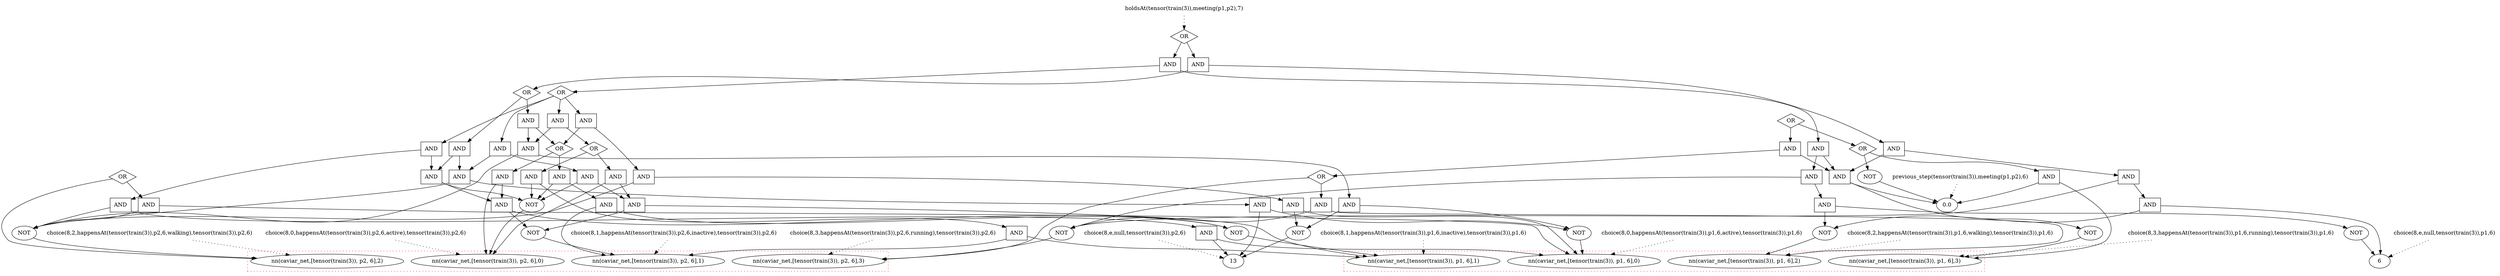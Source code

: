 digraph GP {
1 [label="0.0", shape="ellipse", style="filled", fillcolor="white"];
3 [label="AND", shape="box", style="filled", fillcolor="white"];
3 -> 1;
-2 [label="NOT"];
-2 -> 2;
3 -> -2;
7 [label="AND", shape="box", style="filled", fillcolor="white"];
-5 [label="NOT"];
-5 -> 5;
7 -> -5;
-6 [label="NOT"];
-6 -> 6;
7 -> -6;
8 [label="AND", shape="box", style="filled", fillcolor="white"];
-4 [label="NOT"];
-4 -> 4;
8 -> -4;
8 -> 7;
9 [label="AND", shape="box", style="filled", fillcolor="white"];
9 -> 3;
9 -> 8;
10 [label="AND", shape="box", style="filled", fillcolor="white"];
10 -> 1;
10 -> 2;
11 [label="OR", shape="diamond", style="filled", fillcolor="white"];
 11 -> 10;
-1 [label="NOT"];
-1 -> 1;
11 -> -1;
15 [label="AND", shape="box", style="filled", fillcolor="white"];
-13 [label="NOT"];
-13 -> 13;
15 -> -13;
-14 [label="NOT"];
-14 -> 14;
15 -> -14;
16 [label="AND", shape="box", style="filled", fillcolor="white"];
-12 [label="NOT"];
-12 -> 12;
16 -> -12;
16 -> 15;
20 [label="AND", shape="box", style="filled", fillcolor="white"];
20 -> 18;
20 -> 19;
21 [label="AND", shape="box", style="filled", fillcolor="white"];
-17 [label="NOT"];
-17 -> 17;
21 -> -17;
21 -> 20;
22 [label="AND", shape="box", style="filled", fillcolor="white"];
-18 [label="NOT"];
-18 -> 18;
22 -> -18;
22 -> 19;
23 [label="AND", shape="box", style="filled", fillcolor="white"];
23 -> 17;
23 -> 22;
24 [label="OR", shape="diamond", style="filled", fillcolor="white"];
 24 -> 21;
24 -> 23;
25 [label="AND", shape="box", style="filled", fillcolor="white"];
25 -> 16;
25 -> 24;
26 [label="AND", shape="box", style="filled", fillcolor="white"];
26 -> -13;
26 -> 14;
27 [label="AND", shape="box", style="filled", fillcolor="white"];
27 -> -12;
27 -> 26;
28 [label="AND", shape="box", style="filled", fillcolor="white"];
28 -> 18;
-19 [label="NOT"];
-19 -> 19;
28 -> -19;
29 [label="AND", shape="box", style="filled", fillcolor="white"];
29 -> -17;
29 -> 28;
30 [label="AND", shape="box", style="filled", fillcolor="white"];
30 -> -18;
30 -> -19;
31 [label="AND", shape="box", style="filled", fillcolor="white"];
31 -> 17;
31 -> 30;
32 [label="OR", shape="diamond", style="filled", fillcolor="white"];
 32 -> 29;
32 -> 31;
33 [label="AND", shape="box", style="filled", fillcolor="white"];
33 -> 27;
33 -> 32;
34 [label="AND", shape="box", style="filled", fillcolor="white"];
34 -> 13;
34 -> -14;
35 [label="AND", shape="box", style="filled", fillcolor="white"];
35 -> -12;
35 -> 34;
36 [label="AND", shape="box", style="filled", fillcolor="white"];
36 -> -17;
36 -> 22;
37 [label="AND", shape="box", style="filled", fillcolor="white"];
37 -> 35;
37 -> 36;
38 [label="AND", shape="box", style="filled", fillcolor="white"];
38 -> 13;
38 -> 14;
39 [label="AND", shape="box", style="filled", fillcolor="white"];
39 -> -12;
39 -> 38;
40 [label="AND", shape="box", style="filled", fillcolor="white"];
40 -> -17;
40 -> 30;
41 [label="AND", shape="box", style="filled", fillcolor="white"];
41 -> 39;
41 -> 40;
42 [label="OR", shape="diamond", style="filled", fillcolor="white"];
 42 -> 25;
42 -> 33;
42 -> 37;
42 -> 41;
43 [label="AND", shape="box", style="filled", fillcolor="white"];
43 -> 9;
43 -> 42;
44 [label="AND", shape="box", style="filled", fillcolor="white"];
44 -> -5;
44 -> 6;
45 [label="AND", shape="box", style="filled", fillcolor="white"];
45 -> -4;
45 -> 44;
46 [label="AND", shape="box", style="filled", fillcolor="white"];
46 -> 3;
46 -> 45;
47 [label="AND", shape="box", style="filled", fillcolor="white"];
47 -> 16;
47 -> 32;
48 [label="AND", shape="box", style="filled", fillcolor="white"];
48 -> 35;
48 -> 40;
49 [label="AND", shape="box", style="filled", fillcolor="white"];
49 -> -12;
49 -> 14;
50 [label="OR", shape="diamond", style="filled", fillcolor="white"];
 50 -> 49;
50 -> 12;
51 [label="OR", shape="diamond", style="filled", fillcolor="white"];
 51 -> 47;
51 -> 48;
52 [label="AND", shape="box", style="filled", fillcolor="white"];
52 -> 46;
52 -> 51;
53 [label="AND", shape="box", style="filled", fillcolor="white"];
53 -> -4;
53 -> 5;
54 [label="OR", shape="diamond", style="filled", fillcolor="white"];
 54 -> 53;
54 -> 4;
55 [label="AND", shape="box", style="filled", fillcolor="white"];
55 -> 3;
55 -> 54;
56 [label="OR", shape="diamond", style="filled", fillcolor="white"];
 56 -> 55;
56 -> 11;
57 [label="OR", shape="diamond", style="filled", fillcolor="white"];
 57 -> 43;
57 -> 52;
subgraph cluster_0 { style="dotted"; color="red"; 
	2 [ shape="ellipse", label="nn(caviar_net,[tensor(train(3)), p1, 6],3)", style="filled", fillcolor="white" ];

	5 [ shape="ellipse", label="nn(caviar_net,[tensor(train(3)), p1, 6],2)", style="filled", fillcolor="white" ];

	14 [ shape="ellipse", label="nn(caviar_net,[tensor(train(3)), p1, 6],0)", style="filled", fillcolor="white" ];

	19 [ shape="ellipse", label="nn(caviar_net,[tensor(train(3)), p1, 6],1)", style="filled", fillcolor="white" ];

 }
subgraph cluster_1 { style="dotted"; color="red"; 
	4 [ shape="ellipse", label="nn(caviar_net,[tensor(train(3)), p2, 6],3)", style="filled", fillcolor="white" ];

	12 [ shape="ellipse", label="nn(caviar_net,[tensor(train(3)), p2, 6],2)", style="filled", fillcolor="white" ];

	17 [ shape="ellipse", label="nn(caviar_net,[tensor(train(3)), p2, 6],0)", style="filled", fillcolor="white" ];

	18 [ shape="ellipse", label="nn(caviar_net,[tensor(train(3)), p2, 6],1)", style="filled", fillcolor="white" ];

 }
q_0 [ label="holdsAt(tensor(train(3)),meeting(p1,p2),7)", shape="plaintext" ];
q_0 -> 57 [style="dotted" ];
q_1 [ label="choice(8,0,happensAt(tensor(train(3)),p1,6,active),tensor(train(3)),p1,6)", shape="plaintext" ];
q_1 -> 14 [style="dotted" ];
q_2 [ label="choice(8,2,happensAt(tensor(train(3)),p2,6,walking),tensor(train(3)),p2,6)", shape="plaintext" ];
q_2 -> 12 [style="dotted" ];
q_3 [ label="choice(8,e,null,tensor(train(3)),p1,6)", shape="plaintext" ];
q_3 -> 6 [style="dotted" ];
q_4 [ label="choice(8,3,happensAt(tensor(train(3)),p1,6,running),tensor(train(3)),p1,6)", shape="plaintext" ];
q_4 -> 2 [style="dotted" ];
q_5 [ label="choice(8,1,happensAt(tensor(train(3)),p2,6,inactive),tensor(train(3)),p2,6)", shape="plaintext" ];
q_5 -> 18 [style="dotted" ];
q_6 [ label="choice(8,0,happensAt(tensor(train(3)),p2,6,active),tensor(train(3)),p2,6)", shape="plaintext" ];
q_6 -> 17 [style="dotted" ];
q_7 [ label="choice(8,3,happensAt(tensor(train(3)),p2,6,running),tensor(train(3)),p2,6)", shape="plaintext" ];
q_7 -> 4 [style="dotted" ];
q_8 [ label="choice(8,1,happensAt(tensor(train(3)),p1,6,inactive),tensor(train(3)),p1,6)", shape="plaintext" ];
q_8 -> 19 [style="dotted" ];
q_9 [ label="previous_step(tensor(train(3)),meeting(p1,p2),6)", shape="plaintext" ];
q_9 -> 1 [style="dotted" ];
q_10 [ label="choice(8,e,null,tensor(train(3)),p2,6)", shape="plaintext" ];
q_10 -> 13 [style="dotted" ];
q_11 [ label="choice(8,2,happensAt(tensor(train(3)),p1,6,walking),tensor(train(3)),p1,6)", shape="plaintext" ];
q_11 -> 5 [style="dotted" ];
}
